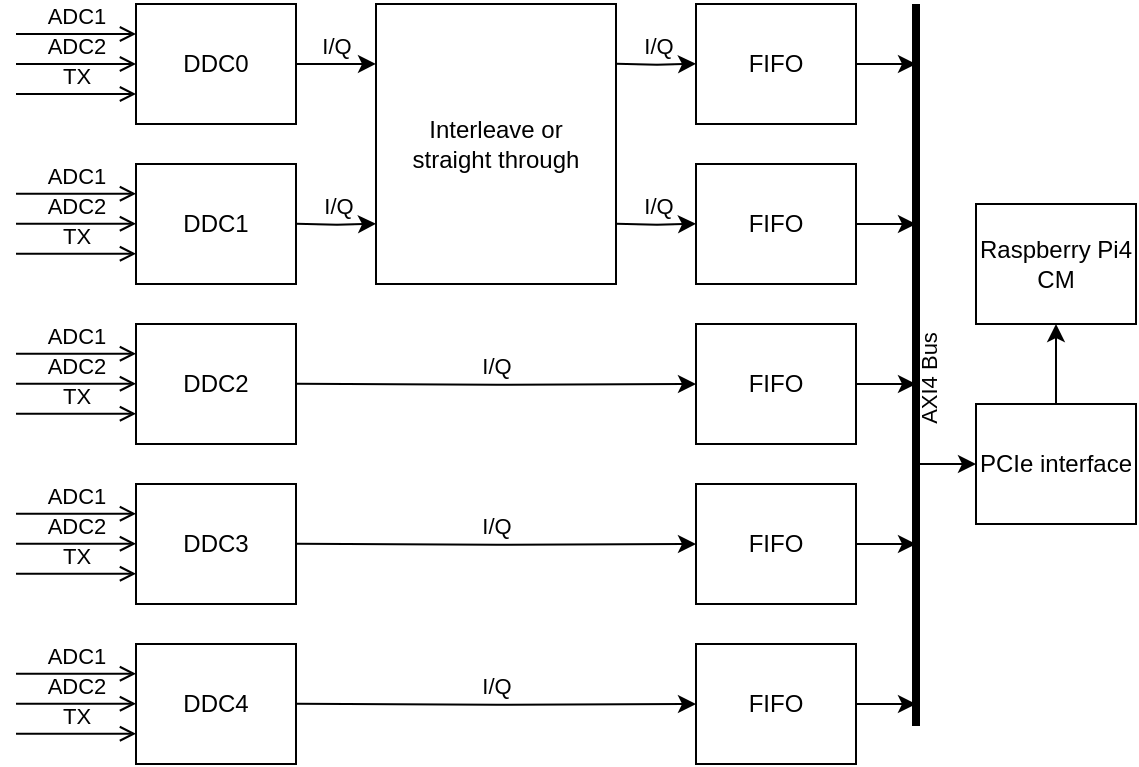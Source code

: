 <mxfile version="13.7.9" type="device"><diagram id="LoGcUtwF9TEhTs1Wxf6x" name="Page-1"><mxGraphModel dx="704" dy="404" grid="1" gridSize="10" guides="1" tooltips="1" connect="1" arrows="1" fold="1" page="1" pageScale="1" pageWidth="600" pageHeight="500" math="0" shadow="0"><root><mxCell id="0"/><mxCell id="1" parent="0"/><mxCell id="A5eOhytPKFXa2uZmZW2Y-8" value="ADC1" style="edgeStyle=orthogonalEdgeStyle;rounded=0;orthogonalLoop=1;jettySize=auto;html=1;exitX=0;exitY=0.25;exitDx=0;exitDy=0;endArrow=none;endFill=0;startArrow=open;startFill=0;verticalAlign=bottom;labelBackgroundColor=none;" edge="1" parent="1" source="A5eOhytPKFXa2uZmZW2Y-1"><mxGeometry relative="1" as="geometry"><mxPoint x="10" y="95" as="targetPoint"/></mxGeometry></mxCell><mxCell id="A5eOhytPKFXa2uZmZW2Y-9" value="ADC2" style="edgeStyle=orthogonalEdgeStyle;rounded=0;orthogonalLoop=1;jettySize=auto;html=1;exitX=0;exitY=0.5;exitDx=0;exitDy=0;endArrow=none;endFill=0;startArrow=open;startFill=0;verticalAlign=bottom;labelBackgroundColor=none;" edge="1" parent="1" source="A5eOhytPKFXa2uZmZW2Y-1"><mxGeometry relative="1" as="geometry"><mxPoint x="10" y="110" as="targetPoint"/></mxGeometry></mxCell><mxCell id="A5eOhytPKFXa2uZmZW2Y-10" value="TX" style="edgeStyle=orthogonalEdgeStyle;rounded=0;orthogonalLoop=1;jettySize=auto;html=1;exitX=0;exitY=0.75;exitDx=0;exitDy=0;endArrow=none;endFill=0;startArrow=open;startFill=0;verticalAlign=bottom;labelBackgroundColor=none;" edge="1" parent="1" source="A5eOhytPKFXa2uZmZW2Y-1"><mxGeometry relative="1" as="geometry"><mxPoint x="10" y="125" as="targetPoint"/></mxGeometry></mxCell><mxCell id="A5eOhytPKFXa2uZmZW2Y-23" value="I/Q" style="edgeStyle=orthogonalEdgeStyle;rounded=0;orthogonalLoop=1;jettySize=auto;html=1;exitX=1;exitY=0.5;exitDx=0;exitDy=0;entryX=0;entryY=0.214;entryDx=0;entryDy=0;entryPerimeter=0;labelBackgroundColor=none;startArrow=none;startFill=0;endArrow=classic;endFill=1;verticalAlign=bottom;" edge="1" parent="1" source="A5eOhytPKFXa2uZmZW2Y-1" target="A5eOhytPKFXa2uZmZW2Y-6"><mxGeometry relative="1" as="geometry"/></mxCell><mxCell id="A5eOhytPKFXa2uZmZW2Y-1" value="DDC0" style="rounded=0;whiteSpace=wrap;html=1;" vertex="1" parent="1"><mxGeometry x="70" y="80" width="80" height="60" as="geometry"/></mxCell><mxCell id="A5eOhytPKFXa2uZmZW2Y-2" value="DDC1" style="rounded=0;whiteSpace=wrap;html=1;" vertex="1" parent="1"><mxGeometry x="70" y="160" width="80" height="60" as="geometry"/></mxCell><mxCell id="A5eOhytPKFXa2uZmZW2Y-3" value="DDC2" style="rounded=0;whiteSpace=wrap;html=1;" vertex="1" parent="1"><mxGeometry x="70" y="240" width="80" height="60" as="geometry"/></mxCell><mxCell id="A5eOhytPKFXa2uZmZW2Y-4" value="DDC3" style="rounded=0;whiteSpace=wrap;html=1;" vertex="1" parent="1"><mxGeometry x="70" y="320" width="80" height="60" as="geometry"/></mxCell><mxCell id="A5eOhytPKFXa2uZmZW2Y-5" value="DDC4" style="rounded=0;whiteSpace=wrap;html=1;" vertex="1" parent="1"><mxGeometry x="70" y="400" width="80" height="60" as="geometry"/></mxCell><mxCell id="A5eOhytPKFXa2uZmZW2Y-6" value="Interleave or &lt;br&gt;straight through" style="rounded=0;whiteSpace=wrap;html=1;" vertex="1" parent="1"><mxGeometry x="190" y="80" width="120" height="140" as="geometry"/></mxCell><mxCell id="A5eOhytPKFXa2uZmZW2Y-43" style="edgeStyle=orthogonalEdgeStyle;rounded=0;orthogonalLoop=1;jettySize=auto;html=1;exitX=1;exitY=0.5;exitDx=0;exitDy=0;labelBackgroundColor=none;startArrow=none;startFill=0;endArrow=classic;endFill=1;" edge="1" parent="1" source="A5eOhytPKFXa2uZmZW2Y-7"><mxGeometry relative="1" as="geometry"><mxPoint x="460" y="110" as="targetPoint"/></mxGeometry></mxCell><mxCell id="A5eOhytPKFXa2uZmZW2Y-7" value="FIFO" style="rounded=0;whiteSpace=wrap;html=1;" vertex="1" parent="1"><mxGeometry x="350" y="80" width="80" height="60" as="geometry"/></mxCell><mxCell id="A5eOhytPKFXa2uZmZW2Y-11" value="ADC1" style="edgeStyle=orthogonalEdgeStyle;rounded=0;orthogonalLoop=1;jettySize=auto;html=1;exitX=0;exitY=0.25;exitDx=0;exitDy=0;endArrow=none;endFill=0;startArrow=open;startFill=0;verticalAlign=bottom;labelBackgroundColor=none;" edge="1" parent="1"><mxGeometry relative="1" as="geometry"><mxPoint x="10" y="174.88" as="targetPoint"/><mxPoint x="70" y="174.88" as="sourcePoint"/></mxGeometry></mxCell><mxCell id="A5eOhytPKFXa2uZmZW2Y-12" value="ADC2" style="edgeStyle=orthogonalEdgeStyle;rounded=0;orthogonalLoop=1;jettySize=auto;html=1;exitX=0;exitY=0.5;exitDx=0;exitDy=0;endArrow=none;endFill=0;startArrow=open;startFill=0;verticalAlign=bottom;labelBackgroundColor=none;" edge="1" parent="1"><mxGeometry relative="1" as="geometry"><mxPoint x="10" y="189.88" as="targetPoint"/><mxPoint x="70" y="189.88" as="sourcePoint"/></mxGeometry></mxCell><mxCell id="A5eOhytPKFXa2uZmZW2Y-13" value="TX" style="edgeStyle=orthogonalEdgeStyle;rounded=0;orthogonalLoop=1;jettySize=auto;html=1;exitX=0;exitY=0.75;exitDx=0;exitDy=0;endArrow=none;endFill=0;startArrow=open;startFill=0;verticalAlign=bottom;labelBackgroundColor=none;" edge="1" parent="1"><mxGeometry relative="1" as="geometry"><mxPoint x="10" y="204.88" as="targetPoint"/><mxPoint x="70" y="204.88" as="sourcePoint"/></mxGeometry></mxCell><mxCell id="A5eOhytPKFXa2uZmZW2Y-14" value="ADC1" style="edgeStyle=orthogonalEdgeStyle;rounded=0;orthogonalLoop=1;jettySize=auto;html=1;exitX=0;exitY=0.25;exitDx=0;exitDy=0;endArrow=none;endFill=0;startArrow=open;startFill=0;verticalAlign=bottom;labelBackgroundColor=none;" edge="1" parent="1"><mxGeometry relative="1" as="geometry"><mxPoint x="10" y="254.88" as="targetPoint"/><mxPoint x="70" y="254.88" as="sourcePoint"/></mxGeometry></mxCell><mxCell id="A5eOhytPKFXa2uZmZW2Y-15" value="ADC2" style="edgeStyle=orthogonalEdgeStyle;rounded=0;orthogonalLoop=1;jettySize=auto;html=1;exitX=0;exitY=0.5;exitDx=0;exitDy=0;endArrow=none;endFill=0;startArrow=open;startFill=0;verticalAlign=bottom;labelBackgroundColor=none;" edge="1" parent="1"><mxGeometry relative="1" as="geometry"><mxPoint x="10" y="269.88" as="targetPoint"/><mxPoint x="70" y="269.88" as="sourcePoint"/></mxGeometry></mxCell><mxCell id="A5eOhytPKFXa2uZmZW2Y-16" value="TX" style="edgeStyle=orthogonalEdgeStyle;rounded=0;orthogonalLoop=1;jettySize=auto;html=1;exitX=0;exitY=0.75;exitDx=0;exitDy=0;endArrow=none;endFill=0;startArrow=open;startFill=0;verticalAlign=bottom;labelBackgroundColor=none;" edge="1" parent="1"><mxGeometry relative="1" as="geometry"><mxPoint x="10" y="284.88" as="targetPoint"/><mxPoint x="70" y="284.88" as="sourcePoint"/></mxGeometry></mxCell><mxCell id="A5eOhytPKFXa2uZmZW2Y-17" value="ADC1" style="edgeStyle=orthogonalEdgeStyle;rounded=0;orthogonalLoop=1;jettySize=auto;html=1;exitX=0;exitY=0.25;exitDx=0;exitDy=0;endArrow=none;endFill=0;startArrow=open;startFill=0;verticalAlign=bottom;labelBackgroundColor=none;" edge="1" parent="1"><mxGeometry relative="1" as="geometry"><mxPoint x="10" y="334.88" as="targetPoint"/><mxPoint x="70" y="334.88" as="sourcePoint"/></mxGeometry></mxCell><mxCell id="A5eOhytPKFXa2uZmZW2Y-18" value="ADC2" style="edgeStyle=orthogonalEdgeStyle;rounded=0;orthogonalLoop=1;jettySize=auto;html=1;exitX=0;exitY=0.5;exitDx=0;exitDy=0;endArrow=none;endFill=0;startArrow=open;startFill=0;verticalAlign=bottom;labelBackgroundColor=none;" edge="1" parent="1"><mxGeometry relative="1" as="geometry"><mxPoint x="10" y="349.88" as="targetPoint"/><mxPoint x="70" y="349.88" as="sourcePoint"/></mxGeometry></mxCell><mxCell id="A5eOhytPKFXa2uZmZW2Y-19" value="TX" style="edgeStyle=orthogonalEdgeStyle;rounded=0;orthogonalLoop=1;jettySize=auto;html=1;exitX=0;exitY=0.75;exitDx=0;exitDy=0;endArrow=none;endFill=0;startArrow=open;startFill=0;verticalAlign=bottom;labelBackgroundColor=none;" edge="1" parent="1"><mxGeometry relative="1" as="geometry"><mxPoint x="10" y="364.88" as="targetPoint"/><mxPoint x="70" y="364.88" as="sourcePoint"/></mxGeometry></mxCell><mxCell id="A5eOhytPKFXa2uZmZW2Y-20" value="ADC1" style="edgeStyle=orthogonalEdgeStyle;rounded=0;orthogonalLoop=1;jettySize=auto;html=1;exitX=0;exitY=0.25;exitDx=0;exitDy=0;endArrow=none;endFill=0;startArrow=open;startFill=0;verticalAlign=bottom;labelBackgroundColor=none;" edge="1" parent="1"><mxGeometry relative="1" as="geometry"><mxPoint x="10" y="414.88" as="targetPoint"/><mxPoint x="70" y="414.88" as="sourcePoint"/></mxGeometry></mxCell><mxCell id="A5eOhytPKFXa2uZmZW2Y-21" value="ADC2" style="edgeStyle=orthogonalEdgeStyle;rounded=0;orthogonalLoop=1;jettySize=auto;html=1;exitX=0;exitY=0.5;exitDx=0;exitDy=0;endArrow=none;endFill=0;startArrow=open;startFill=0;verticalAlign=bottom;labelBackgroundColor=none;" edge="1" parent="1"><mxGeometry relative="1" as="geometry"><mxPoint x="10" y="429.88" as="targetPoint"/><mxPoint x="70" y="429.88" as="sourcePoint"/></mxGeometry></mxCell><mxCell id="A5eOhytPKFXa2uZmZW2Y-22" value="TX" style="edgeStyle=orthogonalEdgeStyle;rounded=0;orthogonalLoop=1;jettySize=auto;html=1;exitX=0;exitY=0.75;exitDx=0;exitDy=0;endArrow=none;endFill=0;startArrow=open;startFill=0;verticalAlign=bottom;labelBackgroundColor=none;" edge="1" parent="1"><mxGeometry relative="1" as="geometry"><mxPoint x="10" y="444.88" as="targetPoint"/><mxPoint x="70" y="444.88" as="sourcePoint"/></mxGeometry></mxCell><mxCell id="A5eOhytPKFXa2uZmZW2Y-24" value="I/Q" style="edgeStyle=orthogonalEdgeStyle;rounded=0;orthogonalLoop=1;jettySize=auto;html=1;exitX=1;exitY=0.5;exitDx=0;exitDy=0;entryX=0;entryY=0.214;entryDx=0;entryDy=0;entryPerimeter=0;labelBackgroundColor=none;startArrow=none;startFill=0;endArrow=classic;endFill=1;verticalAlign=bottom;" edge="1" parent="1"><mxGeometry relative="1" as="geometry"><mxPoint x="150" y="189.92" as="sourcePoint"/><mxPoint x="190" y="189.88" as="targetPoint"/></mxGeometry></mxCell><mxCell id="A5eOhytPKFXa2uZmZW2Y-25" value="I/Q" style="edgeStyle=orthogonalEdgeStyle;rounded=0;orthogonalLoop=1;jettySize=auto;html=1;exitX=1;exitY=0.5;exitDx=0;exitDy=0;entryX=0;entryY=0.5;entryDx=0;entryDy=0;labelBackgroundColor=none;startArrow=none;startFill=0;endArrow=classic;endFill=1;verticalAlign=bottom;" edge="1" parent="1" target="A5eOhytPKFXa2uZmZW2Y-31"><mxGeometry relative="1" as="geometry"><mxPoint x="150" y="269.92" as="sourcePoint"/><mxPoint x="190" y="269.88" as="targetPoint"/></mxGeometry></mxCell><mxCell id="A5eOhytPKFXa2uZmZW2Y-26" value="I/Q" style="edgeStyle=orthogonalEdgeStyle;rounded=0;orthogonalLoop=1;jettySize=auto;html=1;exitX=1;exitY=0.5;exitDx=0;exitDy=0;entryX=0;entryY=0.5;entryDx=0;entryDy=0;labelBackgroundColor=none;startArrow=none;startFill=0;endArrow=classic;endFill=1;verticalAlign=bottom;" edge="1" parent="1" target="A5eOhytPKFXa2uZmZW2Y-32"><mxGeometry relative="1" as="geometry"><mxPoint x="150" y="349.92" as="sourcePoint"/><mxPoint x="190" y="349.88" as="targetPoint"/></mxGeometry></mxCell><mxCell id="A5eOhytPKFXa2uZmZW2Y-27" value="I/Q" style="edgeStyle=orthogonalEdgeStyle;rounded=0;orthogonalLoop=1;jettySize=auto;html=1;exitX=1;exitY=0.5;exitDx=0;exitDy=0;entryX=0;entryY=0.5;entryDx=0;entryDy=0;labelBackgroundColor=none;startArrow=none;startFill=0;endArrow=classic;endFill=1;verticalAlign=bottom;" edge="1" parent="1" target="A5eOhytPKFXa2uZmZW2Y-33"><mxGeometry relative="1" as="geometry"><mxPoint x="150" y="429.92" as="sourcePoint"/><mxPoint x="190" y="429.88" as="targetPoint"/></mxGeometry></mxCell><mxCell id="A5eOhytPKFXa2uZmZW2Y-28" value="I/Q" style="edgeStyle=orthogonalEdgeStyle;rounded=0;orthogonalLoop=1;jettySize=auto;html=1;exitX=1;exitY=0.5;exitDx=0;exitDy=0;entryX=0;entryY=0.214;entryDx=0;entryDy=0;entryPerimeter=0;labelBackgroundColor=none;startArrow=none;startFill=0;endArrow=classic;endFill=1;verticalAlign=bottom;" edge="1" parent="1"><mxGeometry relative="1" as="geometry"><mxPoint x="310" y="109.92" as="sourcePoint"/><mxPoint x="350" y="109.88" as="targetPoint"/></mxGeometry></mxCell><mxCell id="A5eOhytPKFXa2uZmZW2Y-42" style="edgeStyle=orthogonalEdgeStyle;rounded=0;orthogonalLoop=1;jettySize=auto;html=1;exitX=1;exitY=0.5;exitDx=0;exitDy=0;labelBackgroundColor=none;startArrow=none;startFill=0;endArrow=classic;endFill=1;" edge="1" parent="1" source="A5eOhytPKFXa2uZmZW2Y-29"><mxGeometry relative="1" as="geometry"><mxPoint x="460" y="190" as="targetPoint"/></mxGeometry></mxCell><mxCell id="A5eOhytPKFXa2uZmZW2Y-29" value="FIFO" style="rounded=0;whiteSpace=wrap;html=1;" vertex="1" parent="1"><mxGeometry x="350" y="160" width="80" height="60" as="geometry"/></mxCell><mxCell id="A5eOhytPKFXa2uZmZW2Y-30" value="I/Q" style="edgeStyle=orthogonalEdgeStyle;rounded=0;orthogonalLoop=1;jettySize=auto;html=1;exitX=1;exitY=0.5;exitDx=0;exitDy=0;entryX=0;entryY=0.214;entryDx=0;entryDy=0;entryPerimeter=0;labelBackgroundColor=none;startArrow=none;startFill=0;endArrow=classic;endFill=1;verticalAlign=bottom;" edge="1" parent="1"><mxGeometry relative="1" as="geometry"><mxPoint x="310" y="189.92" as="sourcePoint"/><mxPoint x="350" y="189.88" as="targetPoint"/></mxGeometry></mxCell><mxCell id="A5eOhytPKFXa2uZmZW2Y-41" style="edgeStyle=orthogonalEdgeStyle;rounded=0;orthogonalLoop=1;jettySize=auto;html=1;exitX=1;exitY=0.5;exitDx=0;exitDy=0;labelBackgroundColor=none;startArrow=none;startFill=0;endArrow=classic;endFill=1;" edge="1" parent="1" source="A5eOhytPKFXa2uZmZW2Y-31"><mxGeometry relative="1" as="geometry"><mxPoint x="460" y="270" as="targetPoint"/></mxGeometry></mxCell><mxCell id="A5eOhytPKFXa2uZmZW2Y-31" value="FIFO" style="rounded=0;whiteSpace=wrap;html=1;" vertex="1" parent="1"><mxGeometry x="350" y="240" width="80" height="60" as="geometry"/></mxCell><mxCell id="A5eOhytPKFXa2uZmZW2Y-40" style="edgeStyle=orthogonalEdgeStyle;rounded=0;orthogonalLoop=1;jettySize=auto;html=1;exitX=1;exitY=0.5;exitDx=0;exitDy=0;labelBackgroundColor=none;startArrow=none;startFill=0;endArrow=classic;endFill=1;" edge="1" parent="1" source="A5eOhytPKFXa2uZmZW2Y-32"><mxGeometry relative="1" as="geometry"><mxPoint x="460" y="350" as="targetPoint"/></mxGeometry></mxCell><mxCell id="A5eOhytPKFXa2uZmZW2Y-32" value="FIFO" style="rounded=0;whiteSpace=wrap;html=1;" vertex="1" parent="1"><mxGeometry x="350" y="320" width="80" height="60" as="geometry"/></mxCell><mxCell id="A5eOhytPKFXa2uZmZW2Y-39" style="edgeStyle=orthogonalEdgeStyle;rounded=0;orthogonalLoop=1;jettySize=auto;html=1;exitX=1;exitY=0.5;exitDx=0;exitDy=0;labelBackgroundColor=none;startArrow=none;startFill=0;endArrow=classic;endFill=1;" edge="1" parent="1" source="A5eOhytPKFXa2uZmZW2Y-33"><mxGeometry relative="1" as="geometry"><mxPoint x="460" y="430" as="targetPoint"/></mxGeometry></mxCell><mxCell id="A5eOhytPKFXa2uZmZW2Y-33" value="FIFO" style="rounded=0;whiteSpace=wrap;html=1;" vertex="1" parent="1"><mxGeometry x="350" y="400" width="80" height="60" as="geometry"/></mxCell><mxCell id="A5eOhytPKFXa2uZmZW2Y-37" style="edgeStyle=orthogonalEdgeStyle;rounded=0;orthogonalLoop=1;jettySize=auto;html=1;exitX=0.5;exitY=0;exitDx=0;exitDy=0;entryX=0.5;entryY=1;entryDx=0;entryDy=0;labelBackgroundColor=none;startArrow=none;startFill=0;endArrow=classic;endFill=1;" edge="1" parent="1" source="A5eOhytPKFXa2uZmZW2Y-34" target="A5eOhytPKFXa2uZmZW2Y-35"><mxGeometry relative="1" as="geometry"/></mxCell><mxCell id="A5eOhytPKFXa2uZmZW2Y-44" style="edgeStyle=orthogonalEdgeStyle;rounded=0;orthogonalLoop=1;jettySize=auto;html=1;exitX=0;exitY=0.5;exitDx=0;exitDy=0;labelBackgroundColor=none;startArrow=classic;startFill=1;endArrow=none;endFill=0;" edge="1" parent="1" source="A5eOhytPKFXa2uZmZW2Y-34"><mxGeometry relative="1" as="geometry"><mxPoint x="460" y="310" as="targetPoint"/></mxGeometry></mxCell><mxCell id="A5eOhytPKFXa2uZmZW2Y-34" value="PCIe interface" style="rounded=0;whiteSpace=wrap;html=1;" vertex="1" parent="1"><mxGeometry x="490" y="280" width="80" height="60" as="geometry"/></mxCell><mxCell id="A5eOhytPKFXa2uZmZW2Y-35" value="Raspberry Pi4 CM" style="rounded=0;whiteSpace=wrap;html=1;" vertex="1" parent="1"><mxGeometry x="490" y="180" width="80" height="60" as="geometry"/></mxCell><mxCell id="A5eOhytPKFXa2uZmZW2Y-38" value="AXI4 Bus" style="endArrow=none;html=1;labelBackgroundColor=none;strokeWidth=4;textDirection=ltr;verticalAlign=top;horizontal=0;" edge="1" parent="1"><mxGeometry width="50" height="50" relative="1" as="geometry"><mxPoint x="460" y="441" as="sourcePoint"/><mxPoint x="460" y="80" as="targetPoint"/></mxGeometry></mxCell></root></mxGraphModel></diagram></mxfile>